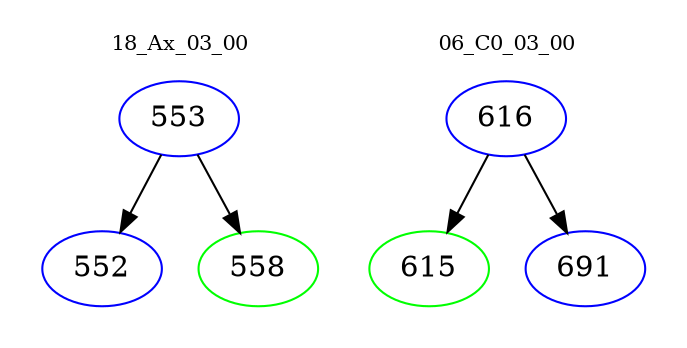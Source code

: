 digraph{
subgraph cluster_0 {
color = white
label = "18_Ax_03_00";
fontsize=10;
T0_553 [label="553", color="blue"]
T0_553 -> T0_552 [color="black"]
T0_552 [label="552", color="blue"]
T0_553 -> T0_558 [color="black"]
T0_558 [label="558", color="green"]
}
subgraph cluster_1 {
color = white
label = "06_C0_03_00";
fontsize=10;
T1_616 [label="616", color="blue"]
T1_616 -> T1_615 [color="black"]
T1_615 [label="615", color="green"]
T1_616 -> T1_691 [color="black"]
T1_691 [label="691", color="blue"]
}
}
